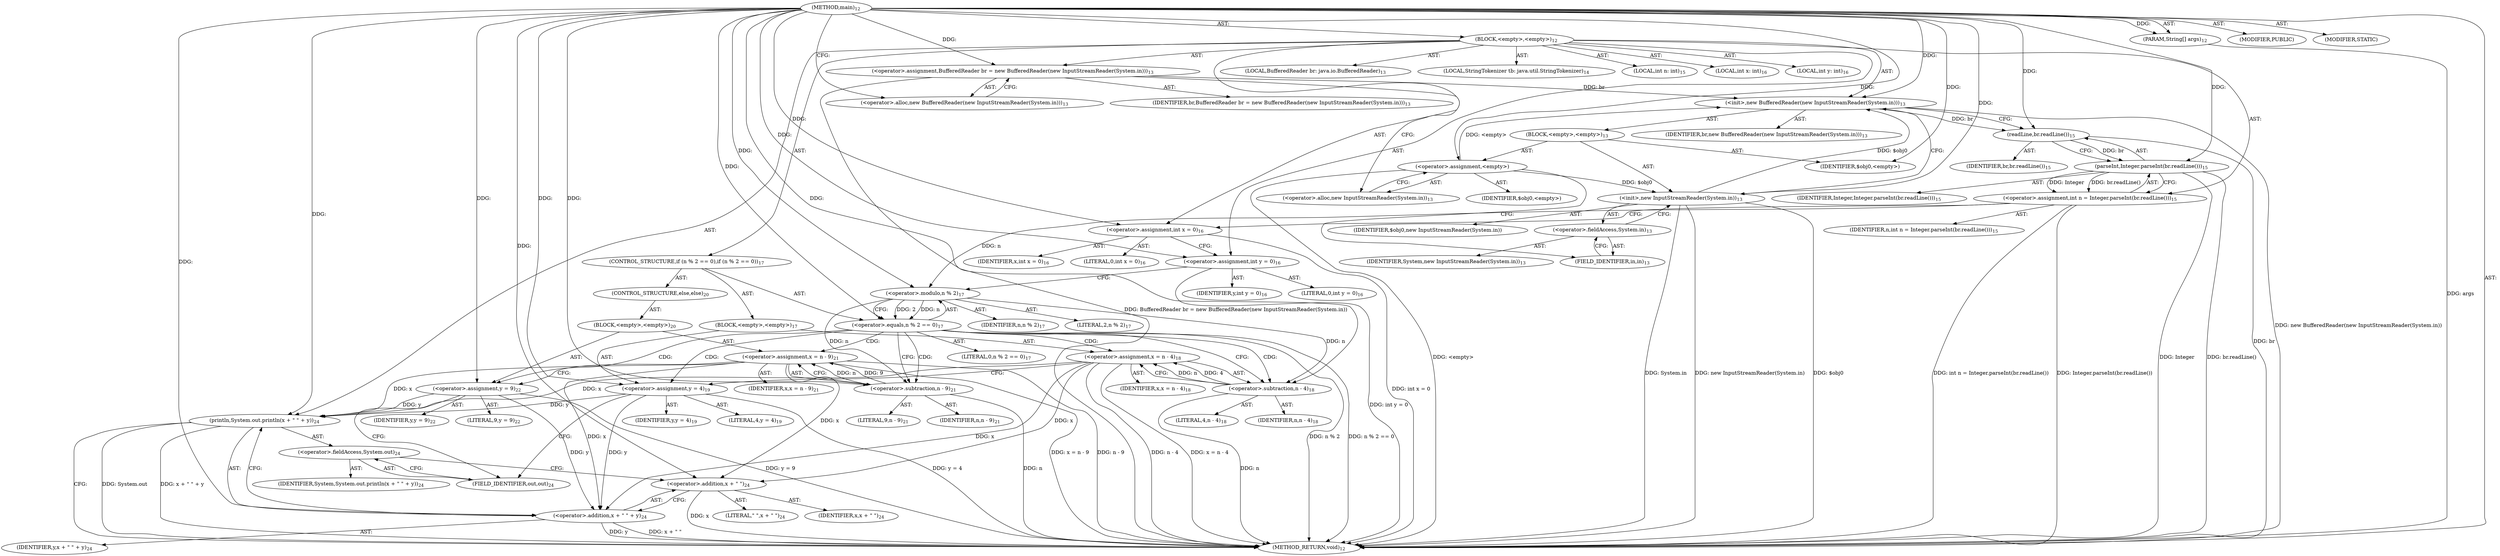 digraph "main" {  
"19" [label = <(METHOD,main)<SUB>12</SUB>> ]
"20" [label = <(PARAM,String[] args)<SUB>12</SUB>> ]
"21" [label = <(BLOCK,&lt;empty&gt;,&lt;empty&gt;)<SUB>12</SUB>> ]
"4" [label = <(LOCAL,BufferedReader br: java.io.BufferedReader)<SUB>13</SUB>> ]
"22" [label = <(&lt;operator&gt;.assignment,BufferedReader br = new BufferedReader(new InputStreamReader(System.in)))<SUB>13</SUB>> ]
"23" [label = <(IDENTIFIER,br,BufferedReader br = new BufferedReader(new InputStreamReader(System.in)))<SUB>13</SUB>> ]
"24" [label = <(&lt;operator&gt;.alloc,new BufferedReader(new InputStreamReader(System.in)))<SUB>13</SUB>> ]
"25" [label = <(&lt;init&gt;,new BufferedReader(new InputStreamReader(System.in)))<SUB>13</SUB>> ]
"3" [label = <(IDENTIFIER,br,new BufferedReader(new InputStreamReader(System.in)))<SUB>13</SUB>> ]
"26" [label = <(BLOCK,&lt;empty&gt;,&lt;empty&gt;)<SUB>13</SUB>> ]
"27" [label = <(&lt;operator&gt;.assignment,&lt;empty&gt;)> ]
"28" [label = <(IDENTIFIER,$obj0,&lt;empty&gt;)> ]
"29" [label = <(&lt;operator&gt;.alloc,new InputStreamReader(System.in))<SUB>13</SUB>> ]
"30" [label = <(&lt;init&gt;,new InputStreamReader(System.in))<SUB>13</SUB>> ]
"31" [label = <(IDENTIFIER,$obj0,new InputStreamReader(System.in))> ]
"32" [label = <(&lt;operator&gt;.fieldAccess,System.in)<SUB>13</SUB>> ]
"33" [label = <(IDENTIFIER,System,new InputStreamReader(System.in))<SUB>13</SUB>> ]
"34" [label = <(FIELD_IDENTIFIER,in,in)<SUB>13</SUB>> ]
"35" [label = <(IDENTIFIER,$obj0,&lt;empty&gt;)> ]
"36" [label = <(LOCAL,StringTokenizer tb: java.util.StringTokenizer)<SUB>14</SUB>> ]
"37" [label = <(LOCAL,int n: int)<SUB>15</SUB>> ]
"38" [label = <(&lt;operator&gt;.assignment,int n = Integer.parseInt(br.readLine()))<SUB>15</SUB>> ]
"39" [label = <(IDENTIFIER,n,int n = Integer.parseInt(br.readLine()))<SUB>15</SUB>> ]
"40" [label = <(parseInt,Integer.parseInt(br.readLine()))<SUB>15</SUB>> ]
"41" [label = <(IDENTIFIER,Integer,Integer.parseInt(br.readLine()))<SUB>15</SUB>> ]
"42" [label = <(readLine,br.readLine())<SUB>15</SUB>> ]
"43" [label = <(IDENTIFIER,br,br.readLine())<SUB>15</SUB>> ]
"44" [label = <(LOCAL,int x: int)<SUB>16</SUB>> ]
"45" [label = <(LOCAL,int y: int)<SUB>16</SUB>> ]
"46" [label = <(&lt;operator&gt;.assignment,int x = 0)<SUB>16</SUB>> ]
"47" [label = <(IDENTIFIER,x,int x = 0)<SUB>16</SUB>> ]
"48" [label = <(LITERAL,0,int x = 0)<SUB>16</SUB>> ]
"49" [label = <(&lt;operator&gt;.assignment,int y = 0)<SUB>16</SUB>> ]
"50" [label = <(IDENTIFIER,y,int y = 0)<SUB>16</SUB>> ]
"51" [label = <(LITERAL,0,int y = 0)<SUB>16</SUB>> ]
"52" [label = <(CONTROL_STRUCTURE,if (n % 2 == 0),if (n % 2 == 0))<SUB>17</SUB>> ]
"53" [label = <(&lt;operator&gt;.equals,n % 2 == 0)<SUB>17</SUB>> ]
"54" [label = <(&lt;operator&gt;.modulo,n % 2)<SUB>17</SUB>> ]
"55" [label = <(IDENTIFIER,n,n % 2)<SUB>17</SUB>> ]
"56" [label = <(LITERAL,2,n % 2)<SUB>17</SUB>> ]
"57" [label = <(LITERAL,0,n % 2 == 0)<SUB>17</SUB>> ]
"58" [label = <(BLOCK,&lt;empty&gt;,&lt;empty&gt;)<SUB>17</SUB>> ]
"59" [label = <(&lt;operator&gt;.assignment,x = n - 4)<SUB>18</SUB>> ]
"60" [label = <(IDENTIFIER,x,x = n - 4)<SUB>18</SUB>> ]
"61" [label = <(&lt;operator&gt;.subtraction,n - 4)<SUB>18</SUB>> ]
"62" [label = <(IDENTIFIER,n,n - 4)<SUB>18</SUB>> ]
"63" [label = <(LITERAL,4,n - 4)<SUB>18</SUB>> ]
"64" [label = <(&lt;operator&gt;.assignment,y = 4)<SUB>19</SUB>> ]
"65" [label = <(IDENTIFIER,y,y = 4)<SUB>19</SUB>> ]
"66" [label = <(LITERAL,4,y = 4)<SUB>19</SUB>> ]
"67" [label = <(CONTROL_STRUCTURE,else,else)<SUB>20</SUB>> ]
"68" [label = <(BLOCK,&lt;empty&gt;,&lt;empty&gt;)<SUB>20</SUB>> ]
"69" [label = <(&lt;operator&gt;.assignment,x = n - 9)<SUB>21</SUB>> ]
"70" [label = <(IDENTIFIER,x,x = n - 9)<SUB>21</SUB>> ]
"71" [label = <(&lt;operator&gt;.subtraction,n - 9)<SUB>21</SUB>> ]
"72" [label = <(IDENTIFIER,n,n - 9)<SUB>21</SUB>> ]
"73" [label = <(LITERAL,9,n - 9)<SUB>21</SUB>> ]
"74" [label = <(&lt;operator&gt;.assignment,y = 9)<SUB>22</SUB>> ]
"75" [label = <(IDENTIFIER,y,y = 9)<SUB>22</SUB>> ]
"76" [label = <(LITERAL,9,y = 9)<SUB>22</SUB>> ]
"77" [label = <(println,System.out.println(x + &quot; &quot; + y))<SUB>24</SUB>> ]
"78" [label = <(&lt;operator&gt;.fieldAccess,System.out)<SUB>24</SUB>> ]
"79" [label = <(IDENTIFIER,System,System.out.println(x + &quot; &quot; + y))<SUB>24</SUB>> ]
"80" [label = <(FIELD_IDENTIFIER,out,out)<SUB>24</SUB>> ]
"81" [label = <(&lt;operator&gt;.addition,x + &quot; &quot; + y)<SUB>24</SUB>> ]
"82" [label = <(&lt;operator&gt;.addition,x + &quot; &quot;)<SUB>24</SUB>> ]
"83" [label = <(IDENTIFIER,x,x + &quot; &quot;)<SUB>24</SUB>> ]
"84" [label = <(LITERAL,&quot; &quot;,x + &quot; &quot;)<SUB>24</SUB>> ]
"85" [label = <(IDENTIFIER,y,x + &quot; &quot; + y)<SUB>24</SUB>> ]
"86" [label = <(MODIFIER,PUBLIC)> ]
"87" [label = <(MODIFIER,STATIC)> ]
"88" [label = <(METHOD_RETURN,void)<SUB>12</SUB>> ]
  "19" -> "20"  [ label = "AST: "] 
  "19" -> "21"  [ label = "AST: "] 
  "19" -> "86"  [ label = "AST: "] 
  "19" -> "87"  [ label = "AST: "] 
  "19" -> "88"  [ label = "AST: "] 
  "21" -> "4"  [ label = "AST: "] 
  "21" -> "22"  [ label = "AST: "] 
  "21" -> "25"  [ label = "AST: "] 
  "21" -> "36"  [ label = "AST: "] 
  "21" -> "37"  [ label = "AST: "] 
  "21" -> "38"  [ label = "AST: "] 
  "21" -> "44"  [ label = "AST: "] 
  "21" -> "45"  [ label = "AST: "] 
  "21" -> "46"  [ label = "AST: "] 
  "21" -> "49"  [ label = "AST: "] 
  "21" -> "52"  [ label = "AST: "] 
  "21" -> "77"  [ label = "AST: "] 
  "22" -> "23"  [ label = "AST: "] 
  "22" -> "24"  [ label = "AST: "] 
  "25" -> "3"  [ label = "AST: "] 
  "25" -> "26"  [ label = "AST: "] 
  "26" -> "27"  [ label = "AST: "] 
  "26" -> "30"  [ label = "AST: "] 
  "26" -> "35"  [ label = "AST: "] 
  "27" -> "28"  [ label = "AST: "] 
  "27" -> "29"  [ label = "AST: "] 
  "30" -> "31"  [ label = "AST: "] 
  "30" -> "32"  [ label = "AST: "] 
  "32" -> "33"  [ label = "AST: "] 
  "32" -> "34"  [ label = "AST: "] 
  "38" -> "39"  [ label = "AST: "] 
  "38" -> "40"  [ label = "AST: "] 
  "40" -> "41"  [ label = "AST: "] 
  "40" -> "42"  [ label = "AST: "] 
  "42" -> "43"  [ label = "AST: "] 
  "46" -> "47"  [ label = "AST: "] 
  "46" -> "48"  [ label = "AST: "] 
  "49" -> "50"  [ label = "AST: "] 
  "49" -> "51"  [ label = "AST: "] 
  "52" -> "53"  [ label = "AST: "] 
  "52" -> "58"  [ label = "AST: "] 
  "52" -> "67"  [ label = "AST: "] 
  "53" -> "54"  [ label = "AST: "] 
  "53" -> "57"  [ label = "AST: "] 
  "54" -> "55"  [ label = "AST: "] 
  "54" -> "56"  [ label = "AST: "] 
  "58" -> "59"  [ label = "AST: "] 
  "58" -> "64"  [ label = "AST: "] 
  "59" -> "60"  [ label = "AST: "] 
  "59" -> "61"  [ label = "AST: "] 
  "61" -> "62"  [ label = "AST: "] 
  "61" -> "63"  [ label = "AST: "] 
  "64" -> "65"  [ label = "AST: "] 
  "64" -> "66"  [ label = "AST: "] 
  "67" -> "68"  [ label = "AST: "] 
  "68" -> "69"  [ label = "AST: "] 
  "68" -> "74"  [ label = "AST: "] 
  "69" -> "70"  [ label = "AST: "] 
  "69" -> "71"  [ label = "AST: "] 
  "71" -> "72"  [ label = "AST: "] 
  "71" -> "73"  [ label = "AST: "] 
  "74" -> "75"  [ label = "AST: "] 
  "74" -> "76"  [ label = "AST: "] 
  "77" -> "78"  [ label = "AST: "] 
  "77" -> "81"  [ label = "AST: "] 
  "78" -> "79"  [ label = "AST: "] 
  "78" -> "80"  [ label = "AST: "] 
  "81" -> "82"  [ label = "AST: "] 
  "81" -> "85"  [ label = "AST: "] 
  "82" -> "83"  [ label = "AST: "] 
  "82" -> "84"  [ label = "AST: "] 
  "22" -> "29"  [ label = "CFG: "] 
  "25" -> "42"  [ label = "CFG: "] 
  "38" -> "46"  [ label = "CFG: "] 
  "46" -> "49"  [ label = "CFG: "] 
  "49" -> "54"  [ label = "CFG: "] 
  "77" -> "88"  [ label = "CFG: "] 
  "24" -> "22"  [ label = "CFG: "] 
  "40" -> "38"  [ label = "CFG: "] 
  "53" -> "61"  [ label = "CFG: "] 
  "53" -> "71"  [ label = "CFG: "] 
  "78" -> "82"  [ label = "CFG: "] 
  "81" -> "77"  [ label = "CFG: "] 
  "27" -> "34"  [ label = "CFG: "] 
  "30" -> "25"  [ label = "CFG: "] 
  "42" -> "40"  [ label = "CFG: "] 
  "54" -> "53"  [ label = "CFG: "] 
  "59" -> "64"  [ label = "CFG: "] 
  "64" -> "80"  [ label = "CFG: "] 
  "80" -> "78"  [ label = "CFG: "] 
  "82" -> "81"  [ label = "CFG: "] 
  "29" -> "27"  [ label = "CFG: "] 
  "32" -> "30"  [ label = "CFG: "] 
  "61" -> "59"  [ label = "CFG: "] 
  "69" -> "74"  [ label = "CFG: "] 
  "74" -> "80"  [ label = "CFG: "] 
  "34" -> "32"  [ label = "CFG: "] 
  "71" -> "69"  [ label = "CFG: "] 
  "19" -> "24"  [ label = "CFG: "] 
  "20" -> "88"  [ label = "DDG: args"] 
  "22" -> "88"  [ label = "DDG: BufferedReader br = new BufferedReader(new InputStreamReader(System.in))"] 
  "27" -> "88"  [ label = "DDG: &lt;empty&gt;"] 
  "30" -> "88"  [ label = "DDG: $obj0"] 
  "30" -> "88"  [ label = "DDG: System.in"] 
  "30" -> "88"  [ label = "DDG: new InputStreamReader(System.in)"] 
  "25" -> "88"  [ label = "DDG: new BufferedReader(new InputStreamReader(System.in))"] 
  "42" -> "88"  [ label = "DDG: br"] 
  "40" -> "88"  [ label = "DDG: br.readLine()"] 
  "38" -> "88"  [ label = "DDG: Integer.parseInt(br.readLine())"] 
  "38" -> "88"  [ label = "DDG: int n = Integer.parseInt(br.readLine())"] 
  "46" -> "88"  [ label = "DDG: int x = 0"] 
  "49" -> "88"  [ label = "DDG: int y = 0"] 
  "53" -> "88"  [ label = "DDG: n % 2"] 
  "53" -> "88"  [ label = "DDG: n % 2 == 0"] 
  "71" -> "88"  [ label = "DDG: n"] 
  "69" -> "88"  [ label = "DDG: n - 9"] 
  "69" -> "88"  [ label = "DDG: x = n - 9"] 
  "74" -> "88"  [ label = "DDG: y = 9"] 
  "61" -> "88"  [ label = "DDG: n"] 
  "59" -> "88"  [ label = "DDG: n - 4"] 
  "59" -> "88"  [ label = "DDG: x = n - 4"] 
  "64" -> "88"  [ label = "DDG: y = 4"] 
  "77" -> "88"  [ label = "DDG: System.out"] 
  "82" -> "88"  [ label = "DDG: x"] 
  "81" -> "88"  [ label = "DDG: x + &quot; &quot;"] 
  "81" -> "88"  [ label = "DDG: y"] 
  "77" -> "88"  [ label = "DDG: x + &quot; &quot; + y"] 
  "40" -> "88"  [ label = "DDG: Integer"] 
  "19" -> "20"  [ label = "DDG: "] 
  "19" -> "22"  [ label = "DDG: "] 
  "40" -> "38"  [ label = "DDG: Integer"] 
  "40" -> "38"  [ label = "DDG: br.readLine()"] 
  "19" -> "46"  [ label = "DDG: "] 
  "19" -> "49"  [ label = "DDG: "] 
  "22" -> "25"  [ label = "DDG: br"] 
  "19" -> "25"  [ label = "DDG: "] 
  "27" -> "25"  [ label = "DDG: &lt;empty&gt;"] 
  "30" -> "25"  [ label = "DDG: $obj0"] 
  "69" -> "77"  [ label = "DDG: x"] 
  "59" -> "77"  [ label = "DDG: x"] 
  "19" -> "77"  [ label = "DDG: "] 
  "74" -> "77"  [ label = "DDG: y"] 
  "64" -> "77"  [ label = "DDG: y"] 
  "19" -> "27"  [ label = "DDG: "] 
  "19" -> "35"  [ label = "DDG: "] 
  "19" -> "40"  [ label = "DDG: "] 
  "42" -> "40"  [ label = "DDG: br"] 
  "54" -> "53"  [ label = "DDG: n"] 
  "54" -> "53"  [ label = "DDG: 2"] 
  "19" -> "53"  [ label = "DDG: "] 
  "61" -> "59"  [ label = "DDG: n"] 
  "61" -> "59"  [ label = "DDG: 4"] 
  "19" -> "64"  [ label = "DDG: "] 
  "69" -> "81"  [ label = "DDG: x"] 
  "59" -> "81"  [ label = "DDG: x"] 
  "19" -> "81"  [ label = "DDG: "] 
  "74" -> "81"  [ label = "DDG: y"] 
  "64" -> "81"  [ label = "DDG: y"] 
  "27" -> "30"  [ label = "DDG: $obj0"] 
  "19" -> "30"  [ label = "DDG: "] 
  "25" -> "42"  [ label = "DDG: br"] 
  "19" -> "42"  [ label = "DDG: "] 
  "38" -> "54"  [ label = "DDG: n"] 
  "19" -> "54"  [ label = "DDG: "] 
  "71" -> "69"  [ label = "DDG: n"] 
  "71" -> "69"  [ label = "DDG: 9"] 
  "19" -> "74"  [ label = "DDG: "] 
  "69" -> "82"  [ label = "DDG: x"] 
  "59" -> "82"  [ label = "DDG: x"] 
  "19" -> "82"  [ label = "DDG: "] 
  "54" -> "61"  [ label = "DDG: n"] 
  "19" -> "61"  [ label = "DDG: "] 
  "54" -> "71"  [ label = "DDG: n"] 
  "19" -> "71"  [ label = "DDG: "] 
  "53" -> "61"  [ label = "CDG: "] 
  "53" -> "64"  [ label = "CDG: "] 
  "53" -> "59"  [ label = "CDG: "] 
  "53" -> "71"  [ label = "CDG: "] 
  "53" -> "69"  [ label = "CDG: "] 
  "53" -> "74"  [ label = "CDG: "] 
}
